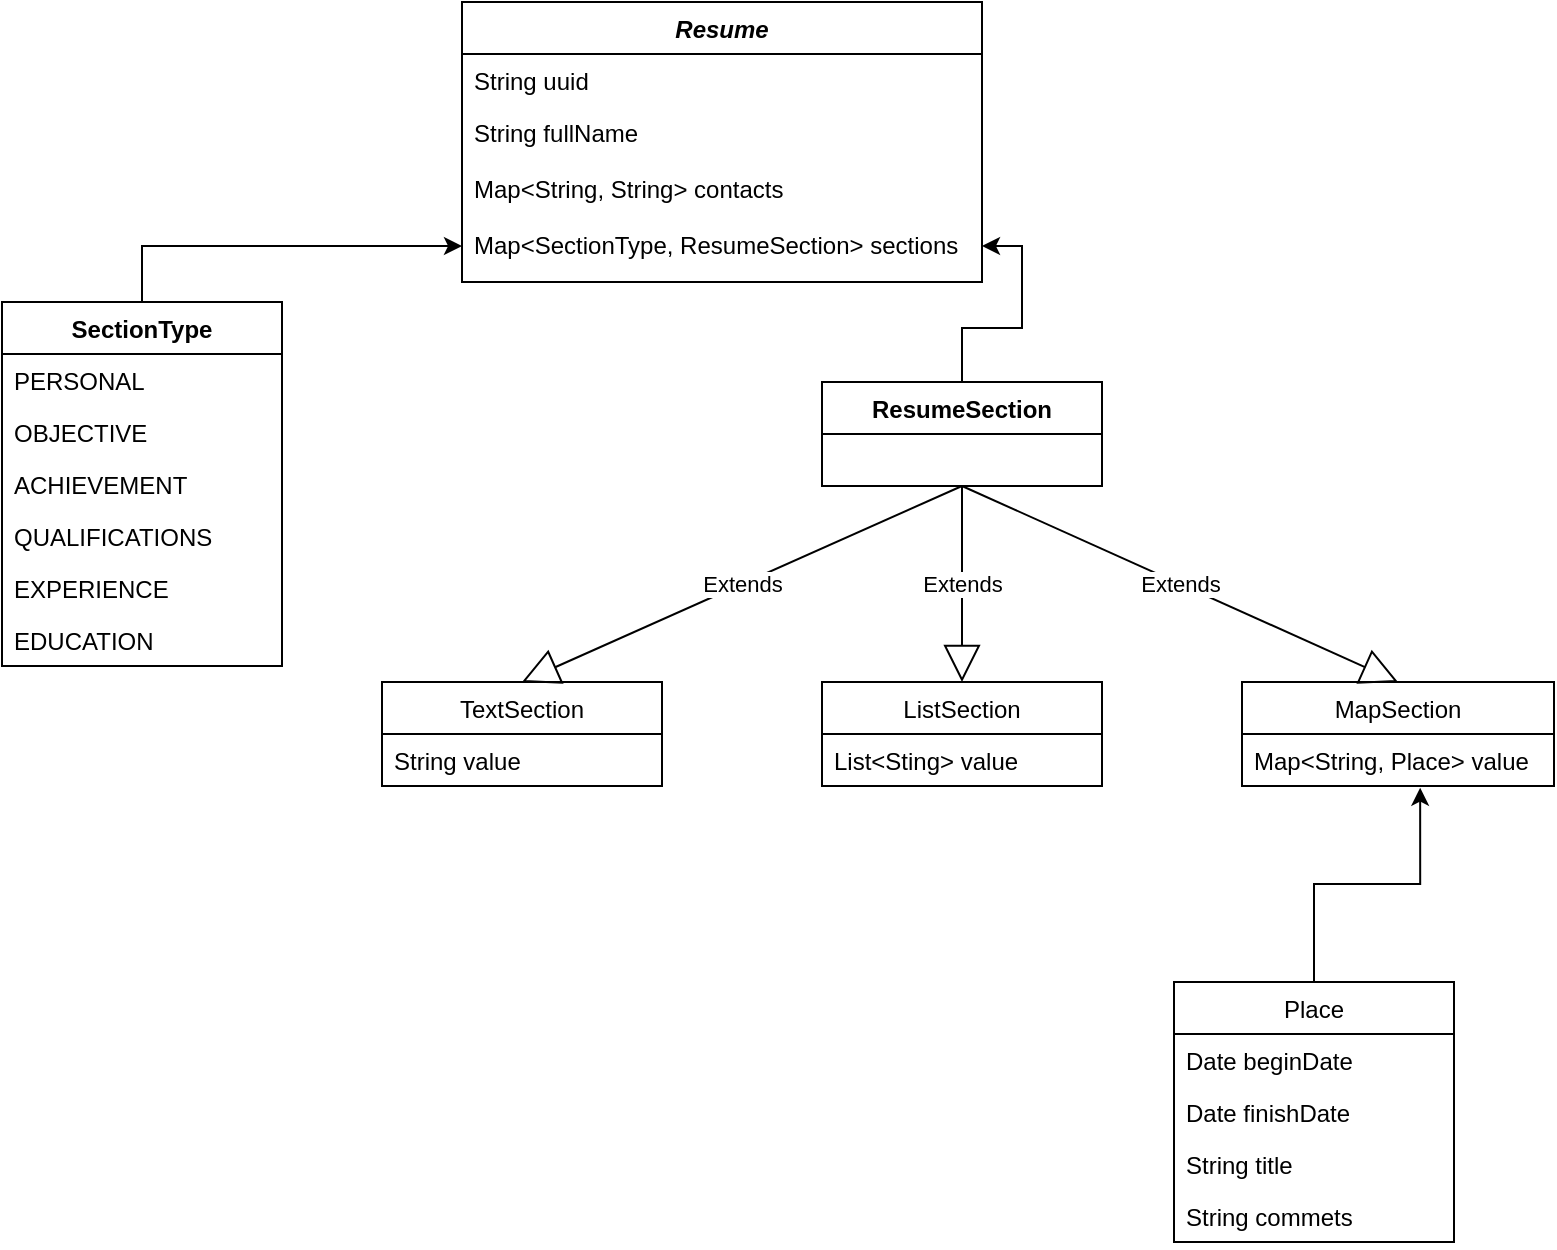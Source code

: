 <mxfile version="14.1.3" type="github">
  <diagram id="C5RBs43oDa-KdzZeNtuy" name="Page-1">
    <mxGraphModel dx="1221" dy="645" grid="1" gridSize="10" guides="1" tooltips="1" connect="1" arrows="1" fold="1" page="1" pageScale="1" pageWidth="827" pageHeight="1169" math="0" shadow="0">
      <root>
        <mxCell id="WIyWlLk6GJQsqaUBKTNV-0" />
        <mxCell id="WIyWlLk6GJQsqaUBKTNV-1" parent="WIyWlLk6GJQsqaUBKTNV-0" />
        <mxCell id="zkfFHV4jXpPFQw0GAbJ--0" value="Resume" style="swimlane;fontStyle=3;align=center;verticalAlign=top;childLayout=stackLayout;horizontal=1;startSize=26;horizontalStack=0;resizeParent=1;resizeLast=0;collapsible=1;marginBottom=0;rounded=0;shadow=0;strokeWidth=1;" parent="WIyWlLk6GJQsqaUBKTNV-1" vertex="1">
          <mxGeometry x="264" y="30" width="260" height="140" as="geometry">
            <mxRectangle x="320" y="50" width="160" height="26" as="alternateBounds" />
          </mxGeometry>
        </mxCell>
        <mxCell id="zkfFHV4jXpPFQw0GAbJ--1" value="String uuid" style="text;align=left;verticalAlign=top;spacingLeft=4;spacingRight=4;overflow=hidden;rotatable=0;points=[[0,0.5],[1,0.5]];portConstraint=eastwest;" parent="zkfFHV4jXpPFQw0GAbJ--0" vertex="1">
          <mxGeometry y="26" width="260" height="26" as="geometry" />
        </mxCell>
        <mxCell id="zkfFHV4jXpPFQw0GAbJ--2" value="String fullName&#xa;" style="text;align=left;verticalAlign=top;spacingLeft=4;spacingRight=4;overflow=hidden;rotatable=0;points=[[0,0.5],[1,0.5]];portConstraint=eastwest;rounded=0;shadow=0;html=0;" parent="zkfFHV4jXpPFQw0GAbJ--0" vertex="1">
          <mxGeometry y="52" width="260" height="28" as="geometry" />
        </mxCell>
        <mxCell id="4pOGNW0jCU7mJaHs-q3R-10" value="Map&lt;String, String&gt; contacts" style="text;align=left;verticalAlign=top;spacingLeft=4;spacingRight=4;overflow=hidden;rotatable=0;points=[[0,0.5],[1,0.5]];portConstraint=eastwest;rounded=0;shadow=0;html=0;" vertex="1" parent="zkfFHV4jXpPFQw0GAbJ--0">
          <mxGeometry y="80" width="260" height="28" as="geometry" />
        </mxCell>
        <mxCell id="4pOGNW0jCU7mJaHs-q3R-16" value="Map&lt;SectionType, ResumeSection&gt; sections" style="text;align=left;verticalAlign=top;spacingLeft=4;spacingRight=4;overflow=hidden;rotatable=0;points=[[0,0.5],[1,0.5]];portConstraint=eastwest;rounded=0;shadow=0;html=0;" vertex="1" parent="zkfFHV4jXpPFQw0GAbJ--0">
          <mxGeometry y="108" width="260" height="28" as="geometry" />
        </mxCell>
        <mxCell id="4pOGNW0jCU7mJaHs-q3R-38" style="edgeStyle=orthogonalEdgeStyle;rounded=0;orthogonalLoop=1;jettySize=auto;html=1;entryX=0;entryY=0.5;entryDx=0;entryDy=0;" edge="1" parent="WIyWlLk6GJQsqaUBKTNV-1" source="4pOGNW0jCU7mJaHs-q3R-23" target="4pOGNW0jCU7mJaHs-q3R-16">
          <mxGeometry relative="1" as="geometry" />
        </mxCell>
        <mxCell id="4pOGNW0jCU7mJaHs-q3R-23" value="SectionType" style="swimlane;fontStyle=1;childLayout=stackLayout;horizontal=1;startSize=26;fillColor=none;horizontalStack=0;resizeParent=1;resizeParentMax=0;resizeLast=0;collapsible=1;marginBottom=0;" vertex="1" parent="WIyWlLk6GJQsqaUBKTNV-1">
          <mxGeometry x="34" y="180" width="140" height="182" as="geometry" />
        </mxCell>
        <mxCell id="4pOGNW0jCU7mJaHs-q3R-24" value="PERSONAL" style="text;strokeColor=none;fillColor=none;align=left;verticalAlign=top;spacingLeft=4;spacingRight=4;overflow=hidden;rotatable=0;points=[[0,0.5],[1,0.5]];portConstraint=eastwest;" vertex="1" parent="4pOGNW0jCU7mJaHs-q3R-23">
          <mxGeometry y="26" width="140" height="26" as="geometry" />
        </mxCell>
        <mxCell id="4pOGNW0jCU7mJaHs-q3R-25" value="OBJECTIVE" style="text;strokeColor=none;fillColor=none;align=left;verticalAlign=top;spacingLeft=4;spacingRight=4;overflow=hidden;rotatable=0;points=[[0,0.5],[1,0.5]];portConstraint=eastwest;" vertex="1" parent="4pOGNW0jCU7mJaHs-q3R-23">
          <mxGeometry y="52" width="140" height="26" as="geometry" />
        </mxCell>
        <mxCell id="4pOGNW0jCU7mJaHs-q3R-26" value="ACHIEVEMENT" style="text;strokeColor=none;fillColor=none;align=left;verticalAlign=top;spacingLeft=4;spacingRight=4;overflow=hidden;rotatable=0;points=[[0,0.5],[1,0.5]];portConstraint=eastwest;" vertex="1" parent="4pOGNW0jCU7mJaHs-q3R-23">
          <mxGeometry y="78" width="140" height="26" as="geometry" />
        </mxCell>
        <mxCell id="4pOGNW0jCU7mJaHs-q3R-28" value="QUALIFICATIONS" style="text;strokeColor=none;fillColor=none;align=left;verticalAlign=top;spacingLeft=4;spacingRight=4;overflow=hidden;rotatable=0;points=[[0,0.5],[1,0.5]];portConstraint=eastwest;" vertex="1" parent="4pOGNW0jCU7mJaHs-q3R-23">
          <mxGeometry y="104" width="140" height="26" as="geometry" />
        </mxCell>
        <mxCell id="4pOGNW0jCU7mJaHs-q3R-34" value="EXPERIENCE" style="text;strokeColor=none;fillColor=none;align=left;verticalAlign=top;spacingLeft=4;spacingRight=4;overflow=hidden;rotatable=0;points=[[0,0.5],[1,0.5]];portConstraint=eastwest;" vertex="1" parent="4pOGNW0jCU7mJaHs-q3R-23">
          <mxGeometry y="130" width="140" height="26" as="geometry" />
        </mxCell>
        <mxCell id="4pOGNW0jCU7mJaHs-q3R-35" value="EDUCATION" style="text;strokeColor=none;fillColor=none;align=left;verticalAlign=top;spacingLeft=4;spacingRight=4;overflow=hidden;rotatable=0;points=[[0,0.5],[1,0.5]];portConstraint=eastwest;" vertex="1" parent="4pOGNW0jCU7mJaHs-q3R-23">
          <mxGeometry y="156" width="140" height="26" as="geometry" />
        </mxCell>
        <mxCell id="4pOGNW0jCU7mJaHs-q3R-43" style="edgeStyle=orthogonalEdgeStyle;rounded=0;orthogonalLoop=1;jettySize=auto;html=1;exitX=0.5;exitY=0;exitDx=0;exitDy=0;" edge="1" parent="WIyWlLk6GJQsqaUBKTNV-1" source="4pOGNW0jCU7mJaHs-q3R-39" target="4pOGNW0jCU7mJaHs-q3R-16">
          <mxGeometry relative="1" as="geometry" />
        </mxCell>
        <mxCell id="4pOGNW0jCU7mJaHs-q3R-39" value="ResumeSection" style="swimlane;fontStyle=1;childLayout=stackLayout;horizontal=1;startSize=26;fillColor=none;horizontalStack=0;resizeParent=1;resizeParentMax=0;resizeLast=0;collapsible=1;marginBottom=0;" vertex="1" parent="WIyWlLk6GJQsqaUBKTNV-1">
          <mxGeometry x="444" y="220" width="140" height="52" as="geometry" />
        </mxCell>
        <mxCell id="4pOGNW0jCU7mJaHs-q3R-44" value="TextSection" style="swimlane;fontStyle=0;childLayout=stackLayout;horizontal=1;startSize=26;fillColor=none;horizontalStack=0;resizeParent=1;resizeParentMax=0;resizeLast=0;collapsible=1;marginBottom=0;" vertex="1" parent="WIyWlLk6GJQsqaUBKTNV-1">
          <mxGeometry x="224" y="370" width="140" height="52" as="geometry" />
        </mxCell>
        <mxCell id="4pOGNW0jCU7mJaHs-q3R-45" value="String value" style="text;strokeColor=none;fillColor=none;align=left;verticalAlign=top;spacingLeft=4;spacingRight=4;overflow=hidden;rotatable=0;points=[[0,0.5],[1,0.5]];portConstraint=eastwest;" vertex="1" parent="4pOGNW0jCU7mJaHs-q3R-44">
          <mxGeometry y="26" width="140" height="26" as="geometry" />
        </mxCell>
        <mxCell id="4pOGNW0jCU7mJaHs-q3R-51" value="Extends" style="endArrow=block;endSize=16;endFill=0;html=1;exitX=0.5;exitY=1;exitDx=0;exitDy=0;entryX=0.5;entryY=0;entryDx=0;entryDy=0;" edge="1" parent="WIyWlLk6GJQsqaUBKTNV-1" source="4pOGNW0jCU7mJaHs-q3R-39" target="4pOGNW0jCU7mJaHs-q3R-44">
          <mxGeometry width="160" relative="1" as="geometry">
            <mxPoint x="314" y="300" as="sourcePoint" />
            <mxPoint x="474" y="300" as="targetPoint" />
          </mxGeometry>
        </mxCell>
        <mxCell id="4pOGNW0jCU7mJaHs-q3R-52" value="ListSection" style="swimlane;fontStyle=0;childLayout=stackLayout;horizontal=1;startSize=26;fillColor=none;horizontalStack=0;resizeParent=1;resizeParentMax=0;resizeLast=0;collapsible=1;marginBottom=0;" vertex="1" parent="WIyWlLk6GJQsqaUBKTNV-1">
          <mxGeometry x="444" y="370" width="140" height="52" as="geometry" />
        </mxCell>
        <mxCell id="4pOGNW0jCU7mJaHs-q3R-53" value="List&lt;Sting&gt; value" style="text;strokeColor=none;fillColor=none;align=left;verticalAlign=top;spacingLeft=4;spacingRight=4;overflow=hidden;rotatable=0;points=[[0,0.5],[1,0.5]];portConstraint=eastwest;" vertex="1" parent="4pOGNW0jCU7mJaHs-q3R-52">
          <mxGeometry y="26" width="140" height="26" as="geometry" />
        </mxCell>
        <mxCell id="4pOGNW0jCU7mJaHs-q3R-54" value="Extends" style="endArrow=block;endSize=16;endFill=0;html=1;exitX=0.5;exitY=1;exitDx=0;exitDy=0;entryX=0.5;entryY=0;entryDx=0;entryDy=0;" edge="1" parent="WIyWlLk6GJQsqaUBKTNV-1" source="4pOGNW0jCU7mJaHs-q3R-39" target="4pOGNW0jCU7mJaHs-q3R-52">
          <mxGeometry width="160" relative="1" as="geometry">
            <mxPoint x="524" y="282" as="sourcePoint" />
            <mxPoint x="304" y="380" as="targetPoint" />
          </mxGeometry>
        </mxCell>
        <mxCell id="4pOGNW0jCU7mJaHs-q3R-55" value="MapSection" style="swimlane;fontStyle=0;childLayout=stackLayout;horizontal=1;startSize=26;fillColor=none;horizontalStack=0;resizeParent=1;resizeParentMax=0;resizeLast=0;collapsible=1;marginBottom=0;" vertex="1" parent="WIyWlLk6GJQsqaUBKTNV-1">
          <mxGeometry x="654" y="370" width="156" height="52" as="geometry" />
        </mxCell>
        <mxCell id="4pOGNW0jCU7mJaHs-q3R-56" value="Map&lt;String, Place&gt; value" style="text;strokeColor=none;fillColor=none;align=left;verticalAlign=top;spacingLeft=4;spacingRight=4;overflow=hidden;rotatable=0;points=[[0,0.5],[1,0.5]];portConstraint=eastwest;" vertex="1" parent="4pOGNW0jCU7mJaHs-q3R-55">
          <mxGeometry y="26" width="156" height="26" as="geometry" />
        </mxCell>
        <mxCell id="4pOGNW0jCU7mJaHs-q3R-57" value="Extends" style="endArrow=block;endSize=16;endFill=0;html=1;entryX=0.5;entryY=0;entryDx=0;entryDy=0;exitX=0.5;exitY=1;exitDx=0;exitDy=0;" edge="1" parent="WIyWlLk6GJQsqaUBKTNV-1" source="4pOGNW0jCU7mJaHs-q3R-39" target="4pOGNW0jCU7mJaHs-q3R-55">
          <mxGeometry width="160" relative="1" as="geometry">
            <mxPoint x="564" y="300" as="sourcePoint" />
            <mxPoint x="524" y="380" as="targetPoint" />
          </mxGeometry>
        </mxCell>
        <mxCell id="4pOGNW0jCU7mJaHs-q3R-73" style="edgeStyle=orthogonalEdgeStyle;rounded=0;orthogonalLoop=1;jettySize=auto;html=1;exitX=0.5;exitY=0;exitDx=0;exitDy=0;entryX=0.571;entryY=1.032;entryDx=0;entryDy=0;entryPerimeter=0;" edge="1" parent="WIyWlLk6GJQsqaUBKTNV-1" source="4pOGNW0jCU7mJaHs-q3R-69" target="4pOGNW0jCU7mJaHs-q3R-56">
          <mxGeometry relative="1" as="geometry" />
        </mxCell>
        <mxCell id="4pOGNW0jCU7mJaHs-q3R-69" value="Place" style="swimlane;fontStyle=0;childLayout=stackLayout;horizontal=1;startSize=26;fillColor=none;horizontalStack=0;resizeParent=1;resizeParentMax=0;resizeLast=0;collapsible=1;marginBottom=0;" vertex="1" parent="WIyWlLk6GJQsqaUBKTNV-1">
          <mxGeometry x="620" y="520" width="140" height="130" as="geometry" />
        </mxCell>
        <mxCell id="4pOGNW0jCU7mJaHs-q3R-70" value="Date beginDate" style="text;strokeColor=none;fillColor=none;align=left;verticalAlign=top;spacingLeft=4;spacingRight=4;overflow=hidden;rotatable=0;points=[[0,0.5],[1,0.5]];portConstraint=eastwest;" vertex="1" parent="4pOGNW0jCU7mJaHs-q3R-69">
          <mxGeometry y="26" width="140" height="26" as="geometry" />
        </mxCell>
        <mxCell id="4pOGNW0jCU7mJaHs-q3R-71" value="Date finishDate" style="text;strokeColor=none;fillColor=none;align=left;verticalAlign=top;spacingLeft=4;spacingRight=4;overflow=hidden;rotatable=0;points=[[0,0.5],[1,0.5]];portConstraint=eastwest;" vertex="1" parent="4pOGNW0jCU7mJaHs-q3R-69">
          <mxGeometry y="52" width="140" height="26" as="geometry" />
        </mxCell>
        <mxCell id="4pOGNW0jCU7mJaHs-q3R-72" value="String title" style="text;strokeColor=none;fillColor=none;align=left;verticalAlign=top;spacingLeft=4;spacingRight=4;overflow=hidden;rotatable=0;points=[[0,0.5],[1,0.5]];portConstraint=eastwest;" vertex="1" parent="4pOGNW0jCU7mJaHs-q3R-69">
          <mxGeometry y="78" width="140" height="26" as="geometry" />
        </mxCell>
        <mxCell id="4pOGNW0jCU7mJaHs-q3R-74" value="String commets" style="text;strokeColor=none;fillColor=none;align=left;verticalAlign=top;spacingLeft=4;spacingRight=4;overflow=hidden;rotatable=0;points=[[0,0.5],[1,0.5]];portConstraint=eastwest;" vertex="1" parent="4pOGNW0jCU7mJaHs-q3R-69">
          <mxGeometry y="104" width="140" height="26" as="geometry" />
        </mxCell>
      </root>
    </mxGraphModel>
  </diagram>
</mxfile>
